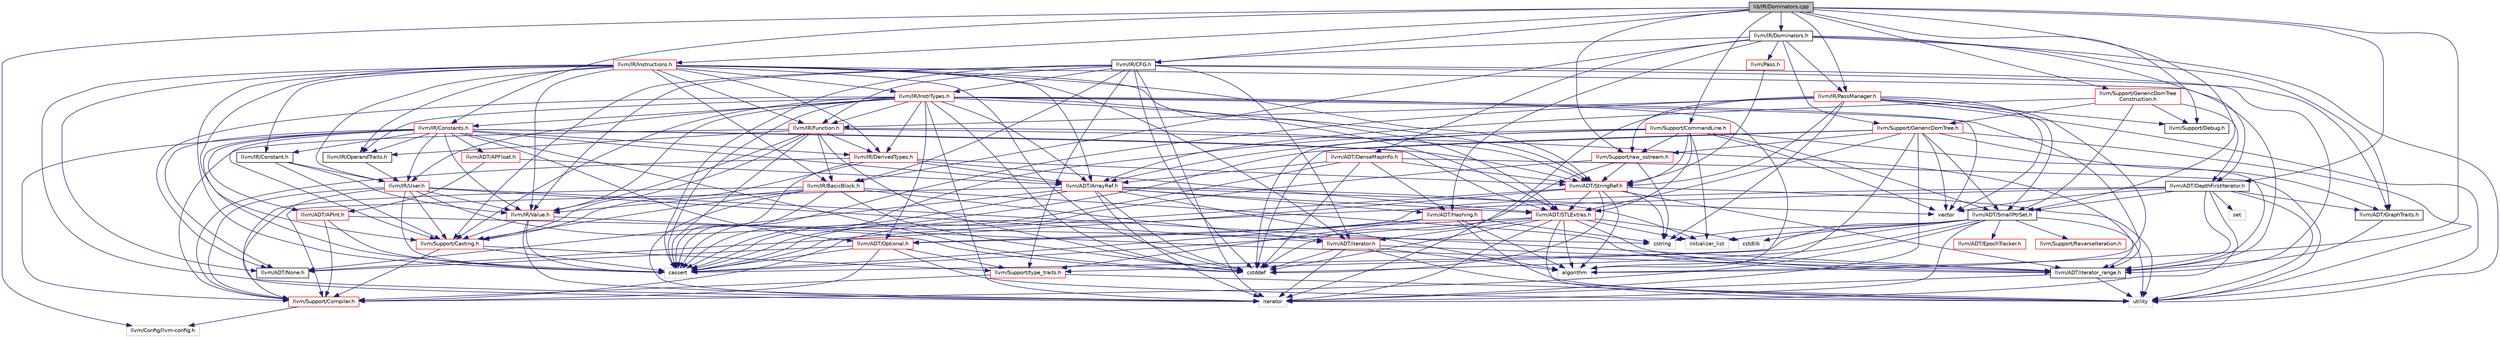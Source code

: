 digraph "lib/IR/Dominators.cpp"
{
 // LATEX_PDF_SIZE
  bgcolor="transparent";
  edge [fontname="Helvetica",fontsize="10",labelfontname="Helvetica",labelfontsize="10"];
  node [fontname="Helvetica",fontsize="10",shape="box"];
  Node1 [label="lib/IR/Dominators.cpp",height=0.2,width=0.4,color="black", fillcolor="grey75", style="filled", fontcolor="black",tooltip=" "];
  Node1 -> Node2 [color="midnightblue",fontsize="10",style="solid",fontname="Helvetica"];
  Node2 [label="llvm/IR/Dominators.h",height=0.2,width=0.4,color="black",URL="$Dominators_8h.html",tooltip=" "];
  Node2 -> Node3 [color="midnightblue",fontsize="10",style="solid",fontname="Helvetica"];
  Node3 [label="llvm/ADT/DenseMapInfo.h",height=0.2,width=0.4,color="red",URL="$DenseMapInfo_8h.html",tooltip=" "];
  Node3 -> Node4 [color="midnightblue",fontsize="10",style="solid",fontname="Helvetica"];
  Node4 [label="llvm/ADT/ArrayRef.h",height=0.2,width=0.4,color="red",URL="$ArrayRef_8h.html",tooltip=" "];
  Node4 -> Node5 [color="midnightblue",fontsize="10",style="solid",fontname="Helvetica"];
  Node5 [label="llvm/ADT/Hashing.h",height=0.2,width=0.4,color="red",URL="$Hashing_8h.html",tooltip=" "];
  Node5 -> Node22 [color="midnightblue",fontsize="10",style="solid",fontname="Helvetica"];
  Node22 [label="llvm/Support/type_traits.h",height=0.2,width=0.4,color="red",URL="$type__traits_8h.html",tooltip=" "];
  Node22 -> Node18 [color="midnightblue",fontsize="10",style="solid",fontname="Helvetica"];
  Node18 [label="llvm/Support/Compiler.h",height=0.2,width=0.4,color="red",URL="$Compiler_8h.html",tooltip=" "];
  Node18 -> Node19 [color="midnightblue",fontsize="10",style="solid",fontname="Helvetica"];
  Node19 [label="llvm/Config/llvm-config.h",height=0.2,width=0.4,color="grey75",tooltip=" "];
  Node22 -> Node24 [color="midnightblue",fontsize="10",style="solid",fontname="Helvetica"];
  Node24 [label="utility",height=0.2,width=0.4,color="grey75",tooltip=" "];
  Node5 -> Node34 [color="midnightblue",fontsize="10",style="solid",fontname="Helvetica"];
  Node34 [label="algorithm",height=0.2,width=0.4,color="grey75",tooltip=" "];
  Node5 -> Node25 [color="midnightblue",fontsize="10",style="solid",fontname="Helvetica"];
  Node25 [label="cassert",height=0.2,width=0.4,color="grey75",tooltip=" "];
  Node5 -> Node36 [color="midnightblue",fontsize="10",style="solid",fontname="Helvetica"];
  Node36 [label="cstring",height=0.2,width=0.4,color="grey75",tooltip=" "];
  Node5 -> Node24 [color="midnightblue",fontsize="10",style="solid",fontname="Helvetica"];
  Node4 -> Node17 [color="midnightblue",fontsize="10",style="solid",fontname="Helvetica"];
  Node17 [label="llvm/ADT/None.h",height=0.2,width=0.4,color="black",URL="$None_8h.html",tooltip=" "];
  Node4 -> Node15 [color="midnightblue",fontsize="10",style="solid",fontname="Helvetica"];
  Node15 [label="llvm/ADT/STLExtras.h",height=0.2,width=0.4,color="red",URL="$STLExtras_8h.html",tooltip=" "];
  Node15 -> Node16 [color="midnightblue",fontsize="10",style="solid",fontname="Helvetica"];
  Node16 [label="llvm/ADT/Optional.h",height=0.2,width=0.4,color="red",URL="$Optional_8h.html",tooltip=" "];
  Node16 -> Node17 [color="midnightblue",fontsize="10",style="solid",fontname="Helvetica"];
  Node16 -> Node18 [color="midnightblue",fontsize="10",style="solid",fontname="Helvetica"];
  Node16 -> Node22 [color="midnightblue",fontsize="10",style="solid",fontname="Helvetica"];
  Node16 -> Node25 [color="midnightblue",fontsize="10",style="solid",fontname="Helvetica"];
  Node16 -> Node24 [color="midnightblue",fontsize="10",style="solid",fontname="Helvetica"];
  Node15 -> Node43 [color="midnightblue",fontsize="10",style="solid",fontname="Helvetica"];
  Node43 [label="llvm/ADT/iterator.h",height=0.2,width=0.4,color="red",URL="$iterator_8h.html",tooltip=" "];
  Node43 -> Node28 [color="midnightblue",fontsize="10",style="solid",fontname="Helvetica"];
  Node28 [label="llvm/ADT/iterator_range.h",height=0.2,width=0.4,color="black",URL="$iterator__range_8h.html",tooltip="This provides a very simple, boring adaptor for a begin and end iterator into a range type."];
  Node28 -> Node29 [color="midnightblue",fontsize="10",style="solid",fontname="Helvetica"];
  Node29 [label="iterator",height=0.2,width=0.4,color="grey75",tooltip=" "];
  Node28 -> Node24 [color="midnightblue",fontsize="10",style="solid",fontname="Helvetica"];
  Node43 -> Node34 [color="midnightblue",fontsize="10",style="solid",fontname="Helvetica"];
  Node43 -> Node31 [color="midnightblue",fontsize="10",style="solid",fontname="Helvetica"];
  Node31 [label="cstddef",height=0.2,width=0.4,color="grey75",tooltip=" "];
  Node43 -> Node29 [color="midnightblue",fontsize="10",style="solid",fontname="Helvetica"];
  Node43 -> Node24 [color="midnightblue",fontsize="10",style="solid",fontname="Helvetica"];
  Node15 -> Node28 [color="midnightblue",fontsize="10",style="solid",fontname="Helvetica"];
  Node15 -> Node34 [color="midnightblue",fontsize="10",style="solid",fontname="Helvetica"];
  Node15 -> Node25 [color="midnightblue",fontsize="10",style="solid",fontname="Helvetica"];
  Node15 -> Node31 [color="midnightblue",fontsize="10",style="solid",fontname="Helvetica"];
  Node15 -> Node41 [color="midnightblue",fontsize="10",style="solid",fontname="Helvetica"];
  Node41 [label="cstdlib",height=0.2,width=0.4,color="grey75",tooltip=" "];
  Node15 -> Node42 [color="midnightblue",fontsize="10",style="solid",fontname="Helvetica"];
  Node42 [label="initializer_list",height=0.2,width=0.4,color="grey75",tooltip=" "];
  Node15 -> Node29 [color="midnightblue",fontsize="10",style="solid",fontname="Helvetica"];
  Node15 -> Node24 [color="midnightblue",fontsize="10",style="solid",fontname="Helvetica"];
  Node4 -> Node18 [color="midnightblue",fontsize="10",style="solid",fontname="Helvetica"];
  Node4 -> Node34 [color="midnightblue",fontsize="10",style="solid",fontname="Helvetica"];
  Node4 -> Node25 [color="midnightblue",fontsize="10",style="solid",fontname="Helvetica"];
  Node4 -> Node31 [color="midnightblue",fontsize="10",style="solid",fontname="Helvetica"];
  Node4 -> Node42 [color="midnightblue",fontsize="10",style="solid",fontname="Helvetica"];
  Node4 -> Node29 [color="midnightblue",fontsize="10",style="solid",fontname="Helvetica"];
  Node4 -> Node53 [color="midnightblue",fontsize="10",style="solid",fontname="Helvetica"];
  Node53 [label="vector",height=0.2,width=0.4,color="grey75",tooltip=" "];
  Node3 -> Node5 [color="midnightblue",fontsize="10",style="solid",fontname="Helvetica"];
  Node3 -> Node14 [color="midnightblue",fontsize="10",style="solid",fontname="Helvetica"];
  Node14 [label="llvm/ADT/StringRef.h",height=0.2,width=0.4,color="red",URL="$StringRef_8h.html",tooltip=" "];
  Node14 -> Node15 [color="midnightblue",fontsize="10",style="solid",fontname="Helvetica"];
  Node14 -> Node28 [color="midnightblue",fontsize="10",style="solid",fontname="Helvetica"];
  Node14 -> Node18 [color="midnightblue",fontsize="10",style="solid",fontname="Helvetica"];
  Node14 -> Node34 [color="midnightblue",fontsize="10",style="solid",fontname="Helvetica"];
  Node14 -> Node25 [color="midnightblue",fontsize="10",style="solid",fontname="Helvetica"];
  Node14 -> Node31 [color="midnightblue",fontsize="10",style="solid",fontname="Helvetica"];
  Node14 -> Node36 [color="midnightblue",fontsize="10",style="solid",fontname="Helvetica"];
  Node14 -> Node24 [color="midnightblue",fontsize="10",style="solid",fontname="Helvetica"];
  Node3 -> Node25 [color="midnightblue",fontsize="10",style="solid",fontname="Helvetica"];
  Node3 -> Node31 [color="midnightblue",fontsize="10",style="solid",fontname="Helvetica"];
  Node3 -> Node24 [color="midnightblue",fontsize="10",style="solid",fontname="Helvetica"];
  Node2 -> Node55 [color="midnightblue",fontsize="10",style="solid",fontname="Helvetica"];
  Node55 [label="llvm/ADT/DepthFirstIterator.h",height=0.2,width=0.4,color="black",URL="$DepthFirstIterator_8h.html",tooltip=" "];
  Node55 -> Node56 [color="midnightblue",fontsize="10",style="solid",fontname="Helvetica"];
  Node56 [label="llvm/ADT/GraphTraits.h",height=0.2,width=0.4,color="black",URL="$GraphTraits_8h.html",tooltip=" "];
  Node56 -> Node28 [color="midnightblue",fontsize="10",style="solid",fontname="Helvetica"];
  Node55 -> Node17 [color="midnightblue",fontsize="10",style="solid",fontname="Helvetica"];
  Node55 -> Node16 [color="midnightblue",fontsize="10",style="solid",fontname="Helvetica"];
  Node55 -> Node57 [color="midnightblue",fontsize="10",style="solid",fontname="Helvetica"];
  Node57 [label="llvm/ADT/SmallPtrSet.h",height=0.2,width=0.4,color="black",URL="$SmallPtrSet_8h.html",tooltip=" "];
  Node57 -> Node58 [color="midnightblue",fontsize="10",style="solid",fontname="Helvetica"];
  Node58 [label="llvm/ADT/EpochTracker.h",height=0.2,width=0.4,color="red",URL="$EpochTracker_8h.html",tooltip=" "];
  Node57 -> Node18 [color="midnightblue",fontsize="10",style="solid",fontname="Helvetica"];
  Node57 -> Node59 [color="midnightblue",fontsize="10",style="solid",fontname="Helvetica"];
  Node59 [label="llvm/Support/ReverseIteration.h",height=0.2,width=0.4,color="red",URL="$ReverseIteration_8h.html",tooltip=" "];
  Node57 -> Node22 [color="midnightblue",fontsize="10",style="solid",fontname="Helvetica"];
  Node57 -> Node25 [color="midnightblue",fontsize="10",style="solid",fontname="Helvetica"];
  Node57 -> Node31 [color="midnightblue",fontsize="10",style="solid",fontname="Helvetica"];
  Node57 -> Node41 [color="midnightblue",fontsize="10",style="solid",fontname="Helvetica"];
  Node57 -> Node36 [color="midnightblue",fontsize="10",style="solid",fontname="Helvetica"];
  Node57 -> Node42 [color="midnightblue",fontsize="10",style="solid",fontname="Helvetica"];
  Node57 -> Node29 [color="midnightblue",fontsize="10",style="solid",fontname="Helvetica"];
  Node57 -> Node24 [color="midnightblue",fontsize="10",style="solid",fontname="Helvetica"];
  Node55 -> Node28 [color="midnightblue",fontsize="10",style="solid",fontname="Helvetica"];
  Node55 -> Node29 [color="midnightblue",fontsize="10",style="solid",fontname="Helvetica"];
  Node55 -> Node60 [color="midnightblue",fontsize="10",style="solid",fontname="Helvetica"];
  Node60 [label="set",height=0.2,width=0.4,color="grey75",tooltip=" "];
  Node55 -> Node24 [color="midnightblue",fontsize="10",style="solid",fontname="Helvetica"];
  Node55 -> Node53 [color="midnightblue",fontsize="10",style="solid",fontname="Helvetica"];
  Node2 -> Node56 [color="midnightblue",fontsize="10",style="solid",fontname="Helvetica"];
  Node2 -> Node5 [color="midnightblue",fontsize="10",style="solid",fontname="Helvetica"];
  Node2 -> Node61 [color="midnightblue",fontsize="10",style="solid",fontname="Helvetica"];
  Node61 [label="llvm/IR/BasicBlock.h",height=0.2,width=0.4,color="red",URL="$BasicBlock_8h.html",tooltip=" "];
  Node61 -> Node43 [color="midnightblue",fontsize="10",style="solid",fontname="Helvetica"];
  Node61 -> Node28 [color="midnightblue",fontsize="10",style="solid",fontname="Helvetica"];
  Node61 -> Node83 [color="midnightblue",fontsize="10",style="solid",fontname="Helvetica"];
  Node83 [label="llvm/IR/Value.h",height=0.2,width=0.4,color="red",URL="$Value_8h.html",tooltip=" "];
  Node83 -> Node28 [color="midnightblue",fontsize="10",style="solid",fontname="Helvetica"];
  Node83 -> Node82 [color="midnightblue",fontsize="10",style="solid",fontname="Helvetica"];
  Node82 [label="llvm/Support/Casting.h",height=0.2,width=0.4,color="red",URL="$Casting_8h.html",tooltip=" "];
  Node82 -> Node18 [color="midnightblue",fontsize="10",style="solid",fontname="Helvetica"];
  Node82 -> Node22 [color="midnightblue",fontsize="10",style="solid",fontname="Helvetica"];
  Node82 -> Node25 [color="midnightblue",fontsize="10",style="solid",fontname="Helvetica"];
  Node83 -> Node25 [color="midnightblue",fontsize="10",style="solid",fontname="Helvetica"];
  Node83 -> Node29 [color="midnightblue",fontsize="10",style="solid",fontname="Helvetica"];
  Node61 -> Node82 [color="midnightblue",fontsize="10",style="solid",fontname="Helvetica"];
  Node61 -> Node18 [color="midnightblue",fontsize="10",style="solid",fontname="Helvetica"];
  Node61 -> Node25 [color="midnightblue",fontsize="10",style="solid",fontname="Helvetica"];
  Node61 -> Node31 [color="midnightblue",fontsize="10",style="solid",fontname="Helvetica"];
  Node61 -> Node29 [color="midnightblue",fontsize="10",style="solid",fontname="Helvetica"];
  Node2 -> Node96 [color="midnightblue",fontsize="10",style="solid",fontname="Helvetica"];
  Node96 [label="llvm/IR/CFG.h",height=0.2,width=0.4,color="black",URL="$IR_2CFG_8h.html",tooltip="This file provides various utilities for inspecting and working with the control flow graph in LLVM I..."];
  Node96 -> Node56 [color="midnightblue",fontsize="10",style="solid",fontname="Helvetica"];
  Node96 -> Node43 [color="midnightblue",fontsize="10",style="solid",fontname="Helvetica"];
  Node96 -> Node28 [color="midnightblue",fontsize="10",style="solid",fontname="Helvetica"];
  Node96 -> Node61 [color="midnightblue",fontsize="10",style="solid",fontname="Helvetica"];
  Node96 -> Node97 [color="midnightblue",fontsize="10",style="solid",fontname="Helvetica"];
  Node97 [label="llvm/IR/Function.h",height=0.2,width=0.4,color="red",URL="$Function_8h.html",tooltip=" "];
  Node97 -> Node14 [color="midnightblue",fontsize="10",style="solid",fontname="Helvetica"];
  Node97 -> Node28 [color="midnightblue",fontsize="10",style="solid",fontname="Helvetica"];
  Node97 -> Node61 [color="midnightblue",fontsize="10",style="solid",fontname="Helvetica"];
  Node97 -> Node106 [color="midnightblue",fontsize="10",style="solid",fontname="Helvetica"];
  Node106 [label="llvm/IR/DerivedTypes.h",height=0.2,width=0.4,color="red",URL="$DerivedTypes_8h.html",tooltip=" "];
  Node106 -> Node4 [color="midnightblue",fontsize="10",style="solid",fontname="Helvetica"];
  Node106 -> Node15 [color="midnightblue",fontsize="10",style="solid",fontname="Helvetica"];
  Node106 -> Node14 [color="midnightblue",fontsize="10",style="solid",fontname="Helvetica"];
  Node106 -> Node82 [color="midnightblue",fontsize="10",style="solid",fontname="Helvetica"];
  Node106 -> Node18 [color="midnightblue",fontsize="10",style="solid",fontname="Helvetica"];
  Node106 -> Node25 [color="midnightblue",fontsize="10",style="solid",fontname="Helvetica"];
  Node97 -> Node115 [color="midnightblue",fontsize="10",style="solid",fontname="Helvetica"];
  Node115 [label="llvm/IR/OperandTraits.h",height=0.2,width=0.4,color="black",URL="$OperandTraits_8h.html",tooltip=" "];
  Node115 -> Node79 [color="midnightblue",fontsize="10",style="solid",fontname="Helvetica"];
  Node79 [label="llvm/IR/User.h",height=0.2,width=0.4,color="red",URL="$User_8h.html",tooltip=" "];
  Node79 -> Node43 [color="midnightblue",fontsize="10",style="solid",fontname="Helvetica"];
  Node79 -> Node28 [color="midnightblue",fontsize="10",style="solid",fontname="Helvetica"];
  Node79 -> Node83 [color="midnightblue",fontsize="10",style="solid",fontname="Helvetica"];
  Node79 -> Node82 [color="midnightblue",fontsize="10",style="solid",fontname="Helvetica"];
  Node79 -> Node18 [color="midnightblue",fontsize="10",style="solid",fontname="Helvetica"];
  Node79 -> Node25 [color="midnightblue",fontsize="10",style="solid",fontname="Helvetica"];
  Node79 -> Node31 [color="midnightblue",fontsize="10",style="solid",fontname="Helvetica"];
  Node79 -> Node29 [color="midnightblue",fontsize="10",style="solid",fontname="Helvetica"];
  Node97 -> Node83 [color="midnightblue",fontsize="10",style="solid",fontname="Helvetica"];
  Node97 -> Node82 [color="midnightblue",fontsize="10",style="solid",fontname="Helvetica"];
  Node97 -> Node18 [color="midnightblue",fontsize="10",style="solid",fontname="Helvetica"];
  Node97 -> Node25 [color="midnightblue",fontsize="10",style="solid",fontname="Helvetica"];
  Node97 -> Node31 [color="midnightblue",fontsize="10",style="solid",fontname="Helvetica"];
  Node96 -> Node116 [color="midnightblue",fontsize="10",style="solid",fontname="Helvetica"];
  Node116 [label="llvm/IR/InstrTypes.h",height=0.2,width=0.4,color="red",URL="$InstrTypes_8h.html",tooltip=" "];
  Node116 -> Node4 [color="midnightblue",fontsize="10",style="solid",fontname="Helvetica"];
  Node116 -> Node17 [color="midnightblue",fontsize="10",style="solid",fontname="Helvetica"];
  Node116 -> Node16 [color="midnightblue",fontsize="10",style="solid",fontname="Helvetica"];
  Node116 -> Node15 [color="midnightblue",fontsize="10",style="solid",fontname="Helvetica"];
  Node116 -> Node14 [color="midnightblue",fontsize="10",style="solid",fontname="Helvetica"];
  Node116 -> Node28 [color="midnightblue",fontsize="10",style="solid",fontname="Helvetica"];
  Node116 -> Node117 [color="midnightblue",fontsize="10",style="solid",fontname="Helvetica"];
  Node117 [label="llvm/IR/Constants.h",height=0.2,width=0.4,color="red",URL="$Constants_8h.html",tooltip="This file contains the declarations for the subclasses of Constant, which represent the different fla..."];
  Node117 -> Node108 [color="midnightblue",fontsize="10",style="solid",fontname="Helvetica"];
  Node108 [label="llvm/ADT/APFloat.h",height=0.2,width=0.4,color="red",URL="$APFloat_8h.html",tooltip="This file declares a class to represent arbitrary precision floating point values and provide a varie..."];
  Node108 -> Node109 [color="midnightblue",fontsize="10",style="solid",fontname="Helvetica"];
  Node109 [label="llvm/ADT/APInt.h",height=0.2,width=0.4,color="red",URL="$APInt_8h.html",tooltip="This file implements a class to represent arbitrary precision integral constant values and operations..."];
  Node109 -> Node18 [color="midnightblue",fontsize="10",style="solid",fontname="Helvetica"];
  Node109 -> Node25 [color="midnightblue",fontsize="10",style="solid",fontname="Helvetica"];
  Node109 -> Node36 [color="midnightblue",fontsize="10",style="solid",fontname="Helvetica"];
  Node108 -> Node4 [color="midnightblue",fontsize="10",style="solid",fontname="Helvetica"];
  Node117 -> Node109 [color="midnightblue",fontsize="10",style="solid",fontname="Helvetica"];
  Node117 -> Node4 [color="midnightblue",fontsize="10",style="solid",fontname="Helvetica"];
  Node117 -> Node17 [color="midnightblue",fontsize="10",style="solid",fontname="Helvetica"];
  Node117 -> Node16 [color="midnightblue",fontsize="10",style="solid",fontname="Helvetica"];
  Node117 -> Node15 [color="midnightblue",fontsize="10",style="solid",fontname="Helvetica"];
  Node117 -> Node14 [color="midnightblue",fontsize="10",style="solid",fontname="Helvetica"];
  Node117 -> Node78 [color="midnightblue",fontsize="10",style="solid",fontname="Helvetica"];
  Node78 [label="llvm/IR/Constant.h",height=0.2,width=0.4,color="black",URL="$Constant_8h.html",tooltip=" "];
  Node78 -> Node79 [color="midnightblue",fontsize="10",style="solid",fontname="Helvetica"];
  Node78 -> Node83 [color="midnightblue",fontsize="10",style="solid",fontname="Helvetica"];
  Node78 -> Node82 [color="midnightblue",fontsize="10",style="solid",fontname="Helvetica"];
  Node117 -> Node106 [color="midnightblue",fontsize="10",style="solid",fontname="Helvetica"];
  Node117 -> Node115 [color="midnightblue",fontsize="10",style="solid",fontname="Helvetica"];
  Node117 -> Node79 [color="midnightblue",fontsize="10",style="solid",fontname="Helvetica"];
  Node117 -> Node83 [color="midnightblue",fontsize="10",style="solid",fontname="Helvetica"];
  Node117 -> Node82 [color="midnightblue",fontsize="10",style="solid",fontname="Helvetica"];
  Node117 -> Node18 [color="midnightblue",fontsize="10",style="solid",fontname="Helvetica"];
  Node117 -> Node25 [color="midnightblue",fontsize="10",style="solid",fontname="Helvetica"];
  Node117 -> Node31 [color="midnightblue",fontsize="10",style="solid",fontname="Helvetica"];
  Node116 -> Node106 [color="midnightblue",fontsize="10",style="solid",fontname="Helvetica"];
  Node116 -> Node97 [color="midnightblue",fontsize="10",style="solid",fontname="Helvetica"];
  Node116 -> Node115 [color="midnightblue",fontsize="10",style="solid",fontname="Helvetica"];
  Node116 -> Node79 [color="midnightblue",fontsize="10",style="solid",fontname="Helvetica"];
  Node116 -> Node83 [color="midnightblue",fontsize="10",style="solid",fontname="Helvetica"];
  Node116 -> Node82 [color="midnightblue",fontsize="10",style="solid",fontname="Helvetica"];
  Node116 -> Node34 [color="midnightblue",fontsize="10",style="solid",fontname="Helvetica"];
  Node116 -> Node25 [color="midnightblue",fontsize="10",style="solid",fontname="Helvetica"];
  Node116 -> Node31 [color="midnightblue",fontsize="10",style="solid",fontname="Helvetica"];
  Node116 -> Node29 [color="midnightblue",fontsize="10",style="solid",fontname="Helvetica"];
  Node116 -> Node53 [color="midnightblue",fontsize="10",style="solid",fontname="Helvetica"];
  Node96 -> Node83 [color="midnightblue",fontsize="10",style="solid",fontname="Helvetica"];
  Node96 -> Node82 [color="midnightblue",fontsize="10",style="solid",fontname="Helvetica"];
  Node96 -> Node22 [color="midnightblue",fontsize="10",style="solid",fontname="Helvetica"];
  Node96 -> Node25 [color="midnightblue",fontsize="10",style="solid",fontname="Helvetica"];
  Node96 -> Node31 [color="midnightblue",fontsize="10",style="solid",fontname="Helvetica"];
  Node96 -> Node29 [color="midnightblue",fontsize="10",style="solid",fontname="Helvetica"];
  Node2 -> Node118 [color="midnightblue",fontsize="10",style="solid",fontname="Helvetica"];
  Node118 [label="llvm/IR/PassManager.h",height=0.2,width=0.4,color="red",URL="$PassManager_8h.html",tooltip="This header defines various interfaces for pass management in LLVM."];
  Node118 -> Node57 [color="midnightblue",fontsize="10",style="solid",fontname="Helvetica"];
  Node118 -> Node14 [color="midnightblue",fontsize="10",style="solid",fontname="Helvetica"];
  Node118 -> Node97 [color="midnightblue",fontsize="10",style="solid",fontname="Helvetica"];
  Node118 -> Node144 [color="midnightblue",fontsize="10",style="solid",fontname="Helvetica"];
  Node144 [label="llvm/Support/Debug.h",height=0.2,width=0.4,color="black",URL="$Debug_8h.html",tooltip=" "];
  Node118 -> Node91 [color="midnightblue",fontsize="10",style="solid",fontname="Helvetica"];
  Node91 [label="llvm/Support/raw_ostream.h",height=0.2,width=0.4,color="red",URL="$raw__ostream_8h.html",tooltip=" "];
  Node91 -> Node14 [color="midnightblue",fontsize="10",style="solid",fontname="Helvetica"];
  Node91 -> Node25 [color="midnightblue",fontsize="10",style="solid",fontname="Helvetica"];
  Node91 -> Node31 [color="midnightblue",fontsize="10",style="solid",fontname="Helvetica"];
  Node91 -> Node36 [color="midnightblue",fontsize="10",style="solid",fontname="Helvetica"];
  Node118 -> Node34 [color="midnightblue",fontsize="10",style="solid",fontname="Helvetica"];
  Node118 -> Node25 [color="midnightblue",fontsize="10",style="solid",fontname="Helvetica"];
  Node118 -> Node36 [color="midnightblue",fontsize="10",style="solid",fontname="Helvetica"];
  Node118 -> Node29 [color="midnightblue",fontsize="10",style="solid",fontname="Helvetica"];
  Node118 -> Node24 [color="midnightblue",fontsize="10",style="solid",fontname="Helvetica"];
  Node118 -> Node53 [color="midnightblue",fontsize="10",style="solid",fontname="Helvetica"];
  Node2 -> Node123 [color="midnightblue",fontsize="10",style="solid",fontname="Helvetica"];
  Node123 [label="llvm/Pass.h",height=0.2,width=0.4,color="red",URL="$Pass_8h.html",tooltip=" "];
  Node123 -> Node14 [color="midnightblue",fontsize="10",style="solid",fontname="Helvetica"];
  Node2 -> Node146 [color="midnightblue",fontsize="10",style="solid",fontname="Helvetica"];
  Node146 [label="llvm/Support/GenericDomTree.h",height=0.2,width=0.4,color="red",URL="$GenericDomTree_8h.html",tooltip="This file defines a set of templates that efficiently compute a dominator tree over a generic graph."];
  Node146 -> Node56 [color="midnightblue",fontsize="10",style="solid",fontname="Helvetica"];
  Node146 -> Node15 [color="midnightblue",fontsize="10",style="solid",fontname="Helvetica"];
  Node146 -> Node57 [color="midnightblue",fontsize="10",style="solid",fontname="Helvetica"];
  Node146 -> Node91 [color="midnightblue",fontsize="10",style="solid",fontname="Helvetica"];
  Node146 -> Node34 [color="midnightblue",fontsize="10",style="solid",fontname="Helvetica"];
  Node146 -> Node25 [color="midnightblue",fontsize="10",style="solid",fontname="Helvetica"];
  Node146 -> Node31 [color="midnightblue",fontsize="10",style="solid",fontname="Helvetica"];
  Node146 -> Node29 [color="midnightblue",fontsize="10",style="solid",fontname="Helvetica"];
  Node146 -> Node24 [color="midnightblue",fontsize="10",style="solid",fontname="Helvetica"];
  Node146 -> Node53 [color="midnightblue",fontsize="10",style="solid",fontname="Helvetica"];
  Node2 -> Node24 [color="midnightblue",fontsize="10",style="solid",fontname="Helvetica"];
  Node1 -> Node55 [color="midnightblue",fontsize="10",style="solid",fontname="Helvetica"];
  Node1 -> Node57 [color="midnightblue",fontsize="10",style="solid",fontname="Helvetica"];
  Node1 -> Node19 [color="midnightblue",fontsize="10",style="solid",fontname="Helvetica"];
  Node1 -> Node96 [color="midnightblue",fontsize="10",style="solid",fontname="Helvetica"];
  Node1 -> Node117 [color="midnightblue",fontsize="10",style="solid",fontname="Helvetica"];
  Node1 -> Node148 [color="midnightblue",fontsize="10",style="solid",fontname="Helvetica"];
  Node148 [label="llvm/IR/Instructions.h",height=0.2,width=0.4,color="red",URL="$Instructions_8h.html",tooltip=" "];
  Node148 -> Node4 [color="midnightblue",fontsize="10",style="solid",fontname="Helvetica"];
  Node148 -> Node17 [color="midnightblue",fontsize="10",style="solid",fontname="Helvetica"];
  Node148 -> Node15 [color="midnightblue",fontsize="10",style="solid",fontname="Helvetica"];
  Node148 -> Node14 [color="midnightblue",fontsize="10",style="solid",fontname="Helvetica"];
  Node148 -> Node43 [color="midnightblue",fontsize="10",style="solid",fontname="Helvetica"];
  Node148 -> Node28 [color="midnightblue",fontsize="10",style="solid",fontname="Helvetica"];
  Node148 -> Node61 [color="midnightblue",fontsize="10",style="solid",fontname="Helvetica"];
  Node148 -> Node78 [color="midnightblue",fontsize="10",style="solid",fontname="Helvetica"];
  Node148 -> Node106 [color="midnightblue",fontsize="10",style="solid",fontname="Helvetica"];
  Node148 -> Node97 [color="midnightblue",fontsize="10",style="solid",fontname="Helvetica"];
  Node148 -> Node116 [color="midnightblue",fontsize="10",style="solid",fontname="Helvetica"];
  Node148 -> Node115 [color="midnightblue",fontsize="10",style="solid",fontname="Helvetica"];
  Node148 -> Node79 [color="midnightblue",fontsize="10",style="solid",fontname="Helvetica"];
  Node148 -> Node83 [color="midnightblue",fontsize="10",style="solid",fontname="Helvetica"];
  Node148 -> Node82 [color="midnightblue",fontsize="10",style="solid",fontname="Helvetica"];
  Node148 -> Node25 [color="midnightblue",fontsize="10",style="solid",fontname="Helvetica"];
  Node148 -> Node31 [color="midnightblue",fontsize="10",style="solid",fontname="Helvetica"];
  Node148 -> Node29 [color="midnightblue",fontsize="10",style="solid",fontname="Helvetica"];
  Node1 -> Node118 [color="midnightblue",fontsize="10",style="solid",fontname="Helvetica"];
  Node1 -> Node88 [color="midnightblue",fontsize="10",style="solid",fontname="Helvetica"];
  Node88 [label="llvm/Support/CommandLine.h",height=0.2,width=0.4,color="red",URL="$CommandLine_8h.html",tooltip=" "];
  Node88 -> Node4 [color="midnightblue",fontsize="10",style="solid",fontname="Helvetica"];
  Node88 -> Node15 [color="midnightblue",fontsize="10",style="solid",fontname="Helvetica"];
  Node88 -> Node57 [color="midnightblue",fontsize="10",style="solid",fontname="Helvetica"];
  Node88 -> Node14 [color="midnightblue",fontsize="10",style="solid",fontname="Helvetica"];
  Node88 -> Node28 [color="midnightblue",fontsize="10",style="solid",fontname="Helvetica"];
  Node88 -> Node91 [color="midnightblue",fontsize="10",style="solid",fontname="Helvetica"];
  Node88 -> Node25 [color="midnightblue",fontsize="10",style="solid",fontname="Helvetica"];
  Node88 -> Node31 [color="midnightblue",fontsize="10",style="solid",fontname="Helvetica"];
  Node88 -> Node42 [color="midnightblue",fontsize="10",style="solid",fontname="Helvetica"];
  Node88 -> Node53 [color="midnightblue",fontsize="10",style="solid",fontname="Helvetica"];
  Node1 -> Node144 [color="midnightblue",fontsize="10",style="solid",fontname="Helvetica"];
  Node1 -> Node150 [color="midnightblue",fontsize="10",style="solid",fontname="Helvetica"];
  Node150 [label="llvm/Support/GenericDomTree\lConstruction.h",height=0.2,width=0.4,color="red",URL="$GenericDomTreeConstruction_8h.html",tooltip="Generic dominator tree construction - This file provides routines to construct immediate dominator in..."];
  Node150 -> Node4 [color="midnightblue",fontsize="10",style="solid",fontname="Helvetica"];
  Node150 -> Node55 [color="midnightblue",fontsize="10",style="solid",fontname="Helvetica"];
  Node150 -> Node57 [color="midnightblue",fontsize="10",style="solid",fontname="Helvetica"];
  Node150 -> Node144 [color="midnightblue",fontsize="10",style="solid",fontname="Helvetica"];
  Node150 -> Node146 [color="midnightblue",fontsize="10",style="solid",fontname="Helvetica"];
  Node1 -> Node91 [color="midnightblue",fontsize="10",style="solid",fontname="Helvetica"];
  Node1 -> Node34 [color="midnightblue",fontsize="10",style="solid",fontname="Helvetica"];
}
